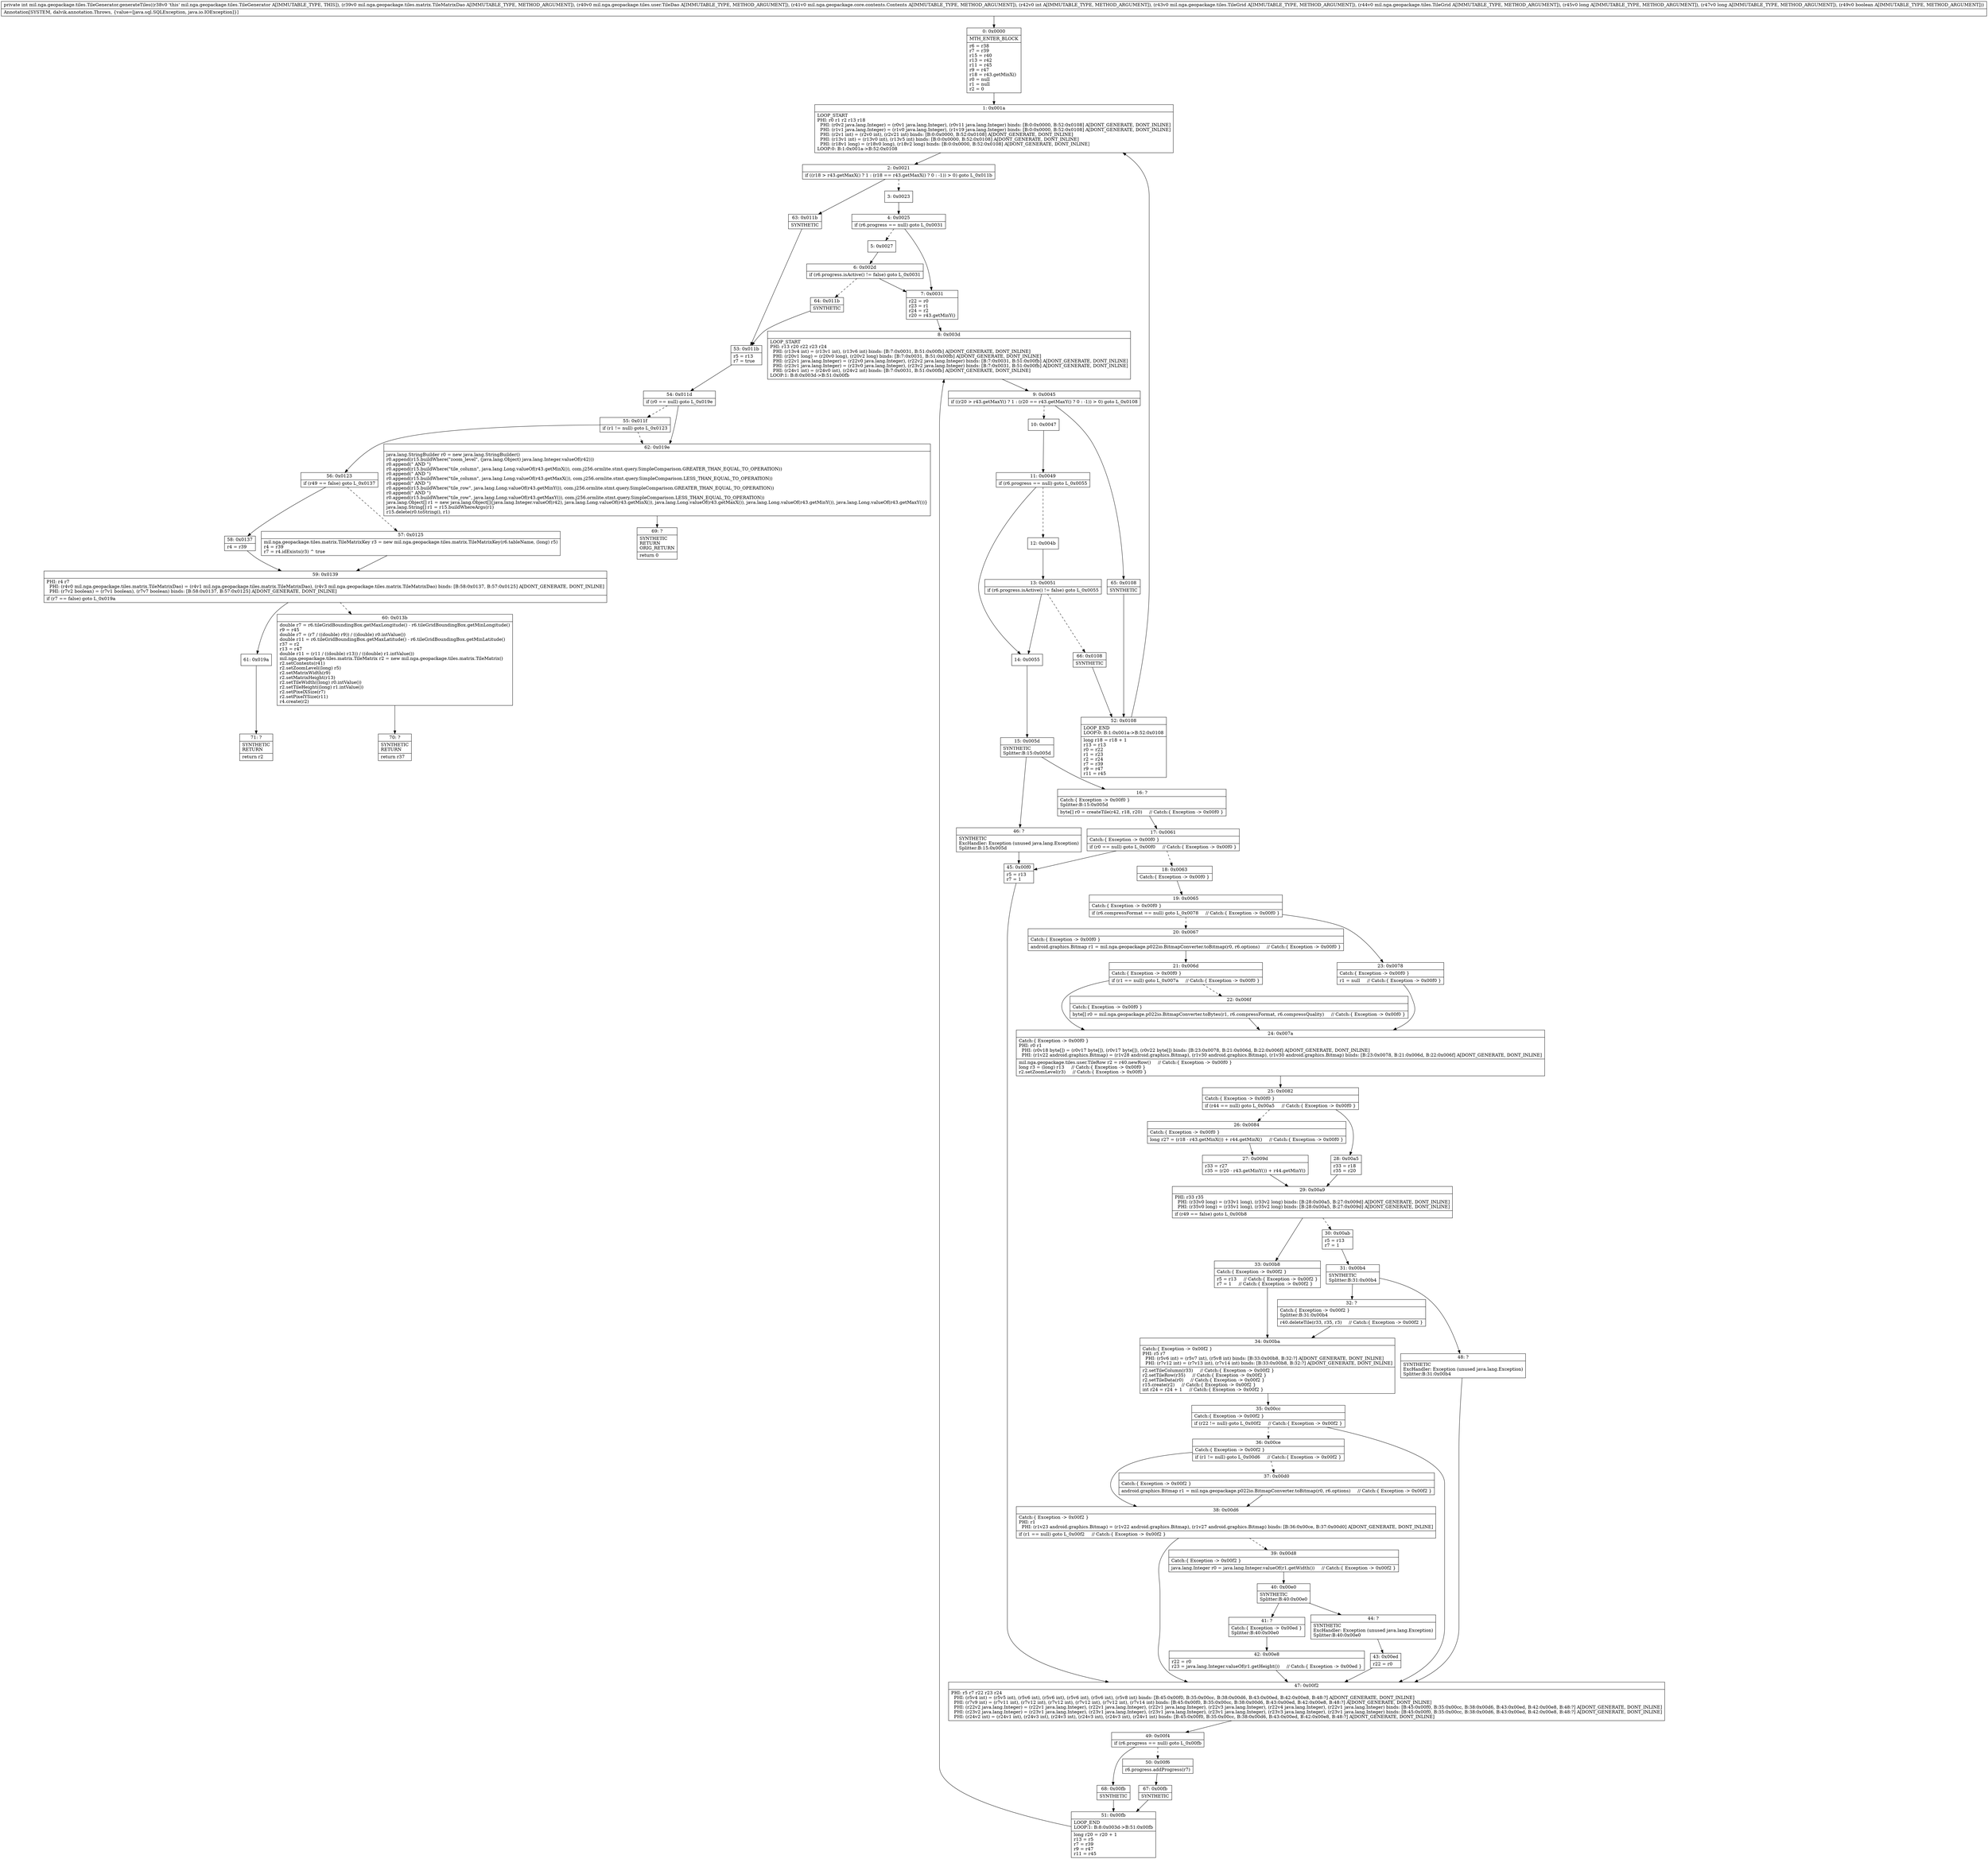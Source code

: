 digraph "CFG formil.nga.geopackage.tiles.TileGenerator.generateTiles(Lmil\/nga\/geopackage\/tiles\/matrix\/TileMatrixDao;Lmil\/nga\/geopackage\/tiles\/user\/TileDao;Lmil\/nga\/geopackage\/core\/contents\/Contents;ILmil\/nga\/geopackage\/tiles\/TileGrid;Lmil\/nga\/geopackage\/tiles\/TileGrid;JJZ)I" {
Node_0 [shape=record,label="{0\:\ 0x0000|MTH_ENTER_BLOCK\l|r6 = r38\lr7 = r39\lr15 = r40\lr13 = r42\lr11 = r45\lr9 = r47\lr18 = r43.getMinX()\lr0 = null\lr1 = null\lr2 = 0\l}"];
Node_1 [shape=record,label="{1\:\ 0x001a|LOOP_START\lPHI: r0 r1 r2 r13 r18 \l  PHI: (r0v2 java.lang.Integer) = (r0v1 java.lang.Integer), (r0v11 java.lang.Integer) binds: [B:0:0x0000, B:52:0x0108] A[DONT_GENERATE, DONT_INLINE]\l  PHI: (r1v1 java.lang.Integer) = (r1v0 java.lang.Integer), (r1v19 java.lang.Integer) binds: [B:0:0x0000, B:52:0x0108] A[DONT_GENERATE, DONT_INLINE]\l  PHI: (r2v1 int) = (r2v0 int), (r2v21 int) binds: [B:0:0x0000, B:52:0x0108] A[DONT_GENERATE, DONT_INLINE]\l  PHI: (r13v1 int) = (r13v0 int), (r13v5 int) binds: [B:0:0x0000, B:52:0x0108] A[DONT_GENERATE, DONT_INLINE]\l  PHI: (r18v1 long) = (r18v0 long), (r18v2 long) binds: [B:0:0x0000, B:52:0x0108] A[DONT_GENERATE, DONT_INLINE]\lLOOP:0: B:1:0x001a\-\>B:52:0x0108\l}"];
Node_2 [shape=record,label="{2\:\ 0x0021|if ((r18 \> r43.getMaxX() ? 1 : (r18 == r43.getMaxX() ? 0 : \-1)) \> 0) goto L_0x011b\l}"];
Node_3 [shape=record,label="{3\:\ 0x0023}"];
Node_4 [shape=record,label="{4\:\ 0x0025|if (r6.progress == null) goto L_0x0031\l}"];
Node_5 [shape=record,label="{5\:\ 0x0027}"];
Node_6 [shape=record,label="{6\:\ 0x002d|if (r6.progress.isActive() != false) goto L_0x0031\l}"];
Node_7 [shape=record,label="{7\:\ 0x0031|r22 = r0\lr23 = r1\lr24 = r2\lr20 = r43.getMinY()\l}"];
Node_8 [shape=record,label="{8\:\ 0x003d|LOOP_START\lPHI: r13 r20 r22 r23 r24 \l  PHI: (r13v4 int) = (r13v1 int), (r13v6 int) binds: [B:7:0x0031, B:51:0x00fb] A[DONT_GENERATE, DONT_INLINE]\l  PHI: (r20v1 long) = (r20v0 long), (r20v2 long) binds: [B:7:0x0031, B:51:0x00fb] A[DONT_GENERATE, DONT_INLINE]\l  PHI: (r22v1 java.lang.Integer) = (r22v0 java.lang.Integer), (r22v2 java.lang.Integer) binds: [B:7:0x0031, B:51:0x00fb] A[DONT_GENERATE, DONT_INLINE]\l  PHI: (r23v1 java.lang.Integer) = (r23v0 java.lang.Integer), (r23v2 java.lang.Integer) binds: [B:7:0x0031, B:51:0x00fb] A[DONT_GENERATE, DONT_INLINE]\l  PHI: (r24v1 int) = (r24v0 int), (r24v2 int) binds: [B:7:0x0031, B:51:0x00fb] A[DONT_GENERATE, DONT_INLINE]\lLOOP:1: B:8:0x003d\-\>B:51:0x00fb\l}"];
Node_9 [shape=record,label="{9\:\ 0x0045|if ((r20 \> r43.getMaxY() ? 1 : (r20 == r43.getMaxY() ? 0 : \-1)) \> 0) goto L_0x0108\l}"];
Node_10 [shape=record,label="{10\:\ 0x0047}"];
Node_11 [shape=record,label="{11\:\ 0x0049|if (r6.progress == null) goto L_0x0055\l}"];
Node_12 [shape=record,label="{12\:\ 0x004b}"];
Node_13 [shape=record,label="{13\:\ 0x0051|if (r6.progress.isActive() != false) goto L_0x0055\l}"];
Node_14 [shape=record,label="{14\:\ 0x0055}"];
Node_15 [shape=record,label="{15\:\ 0x005d|SYNTHETIC\lSplitter:B:15:0x005d\l}"];
Node_16 [shape=record,label="{16\:\ ?|Catch:\{ Exception \-\> 0x00f0 \}\lSplitter:B:15:0x005d\l|byte[] r0 = createTile(r42, r18, r20)     \/\/ Catch:\{ Exception \-\> 0x00f0 \}\l}"];
Node_17 [shape=record,label="{17\:\ 0x0061|Catch:\{ Exception \-\> 0x00f0 \}\l|if (r0 == null) goto L_0x00f0     \/\/ Catch:\{ Exception \-\> 0x00f0 \}\l}"];
Node_18 [shape=record,label="{18\:\ 0x0063|Catch:\{ Exception \-\> 0x00f0 \}\l}"];
Node_19 [shape=record,label="{19\:\ 0x0065|Catch:\{ Exception \-\> 0x00f0 \}\l|if (r6.compressFormat == null) goto L_0x0078     \/\/ Catch:\{ Exception \-\> 0x00f0 \}\l}"];
Node_20 [shape=record,label="{20\:\ 0x0067|Catch:\{ Exception \-\> 0x00f0 \}\l|android.graphics.Bitmap r1 = mil.nga.geopackage.p022io.BitmapConverter.toBitmap(r0, r6.options)     \/\/ Catch:\{ Exception \-\> 0x00f0 \}\l}"];
Node_21 [shape=record,label="{21\:\ 0x006d|Catch:\{ Exception \-\> 0x00f0 \}\l|if (r1 == null) goto L_0x007a     \/\/ Catch:\{ Exception \-\> 0x00f0 \}\l}"];
Node_22 [shape=record,label="{22\:\ 0x006f|Catch:\{ Exception \-\> 0x00f0 \}\l|byte[] r0 = mil.nga.geopackage.p022io.BitmapConverter.toBytes(r1, r6.compressFormat, r6.compressQuality)     \/\/ Catch:\{ Exception \-\> 0x00f0 \}\l}"];
Node_23 [shape=record,label="{23\:\ 0x0078|Catch:\{ Exception \-\> 0x00f0 \}\l|r1 = null     \/\/ Catch:\{ Exception \-\> 0x00f0 \}\l}"];
Node_24 [shape=record,label="{24\:\ 0x007a|Catch:\{ Exception \-\> 0x00f0 \}\lPHI: r0 r1 \l  PHI: (r0v18 byte[]) = (r0v17 byte[]), (r0v17 byte[]), (r0v22 byte[]) binds: [B:23:0x0078, B:21:0x006d, B:22:0x006f] A[DONT_GENERATE, DONT_INLINE]\l  PHI: (r1v22 android.graphics.Bitmap) = (r1v28 android.graphics.Bitmap), (r1v30 android.graphics.Bitmap), (r1v30 android.graphics.Bitmap) binds: [B:23:0x0078, B:21:0x006d, B:22:0x006f] A[DONT_GENERATE, DONT_INLINE]\l|mil.nga.geopackage.tiles.user.TileRow r2 = r40.newRow()     \/\/ Catch:\{ Exception \-\> 0x00f0 \}\llong r3 = (long) r13     \/\/ Catch:\{ Exception \-\> 0x00f0 \}\lr2.setZoomLevel(r3)     \/\/ Catch:\{ Exception \-\> 0x00f0 \}\l}"];
Node_25 [shape=record,label="{25\:\ 0x0082|Catch:\{ Exception \-\> 0x00f0 \}\l|if (r44 == null) goto L_0x00a5     \/\/ Catch:\{ Exception \-\> 0x00f0 \}\l}"];
Node_26 [shape=record,label="{26\:\ 0x0084|Catch:\{ Exception \-\> 0x00f0 \}\l|long r27 = (r18 \- r43.getMinX()) + r44.getMinX()     \/\/ Catch:\{ Exception \-\> 0x00f0 \}\l}"];
Node_27 [shape=record,label="{27\:\ 0x009d|r33 = r27\lr35 = (r20 \- r43.getMinY()) + r44.getMinY()\l}"];
Node_28 [shape=record,label="{28\:\ 0x00a5|r33 = r18\lr35 = r20\l}"];
Node_29 [shape=record,label="{29\:\ 0x00a9|PHI: r33 r35 \l  PHI: (r33v0 long) = (r33v1 long), (r33v2 long) binds: [B:28:0x00a5, B:27:0x009d] A[DONT_GENERATE, DONT_INLINE]\l  PHI: (r35v0 long) = (r35v1 long), (r35v2 long) binds: [B:28:0x00a5, B:27:0x009d] A[DONT_GENERATE, DONT_INLINE]\l|if (r49 == false) goto L_0x00b8\l}"];
Node_30 [shape=record,label="{30\:\ 0x00ab|r5 = r13\lr7 = 1\l}"];
Node_31 [shape=record,label="{31\:\ 0x00b4|SYNTHETIC\lSplitter:B:31:0x00b4\l}"];
Node_32 [shape=record,label="{32\:\ ?|Catch:\{ Exception \-\> 0x00f2 \}\lSplitter:B:31:0x00b4\l|r40.deleteTile(r33, r35, r3)     \/\/ Catch:\{ Exception \-\> 0x00f2 \}\l}"];
Node_33 [shape=record,label="{33\:\ 0x00b8|Catch:\{ Exception \-\> 0x00f2 \}\l|r5 = r13     \/\/ Catch:\{ Exception \-\> 0x00f2 \}\lr7 = 1     \/\/ Catch:\{ Exception \-\> 0x00f2 \}\l}"];
Node_34 [shape=record,label="{34\:\ 0x00ba|Catch:\{ Exception \-\> 0x00f2 \}\lPHI: r5 r7 \l  PHI: (r5v6 int) = (r5v7 int), (r5v8 int) binds: [B:33:0x00b8, B:32:?] A[DONT_GENERATE, DONT_INLINE]\l  PHI: (r7v12 int) = (r7v13 int), (r7v14 int) binds: [B:33:0x00b8, B:32:?] A[DONT_GENERATE, DONT_INLINE]\l|r2.setTileColumn(r33)     \/\/ Catch:\{ Exception \-\> 0x00f2 \}\lr2.setTileRow(r35)     \/\/ Catch:\{ Exception \-\> 0x00f2 \}\lr2.setTileData(r0)     \/\/ Catch:\{ Exception \-\> 0x00f2 \}\lr15.create(r2)     \/\/ Catch:\{ Exception \-\> 0x00f2 \}\lint r24 = r24 + 1     \/\/ Catch:\{ Exception \-\> 0x00f2 \}\l}"];
Node_35 [shape=record,label="{35\:\ 0x00cc|Catch:\{ Exception \-\> 0x00f2 \}\l|if (r22 != null) goto L_0x00f2     \/\/ Catch:\{ Exception \-\> 0x00f2 \}\l}"];
Node_36 [shape=record,label="{36\:\ 0x00ce|Catch:\{ Exception \-\> 0x00f2 \}\l|if (r1 != null) goto L_0x00d6     \/\/ Catch:\{ Exception \-\> 0x00f2 \}\l}"];
Node_37 [shape=record,label="{37\:\ 0x00d0|Catch:\{ Exception \-\> 0x00f2 \}\l|android.graphics.Bitmap r1 = mil.nga.geopackage.p022io.BitmapConverter.toBitmap(r0, r6.options)     \/\/ Catch:\{ Exception \-\> 0x00f2 \}\l}"];
Node_38 [shape=record,label="{38\:\ 0x00d6|Catch:\{ Exception \-\> 0x00f2 \}\lPHI: r1 \l  PHI: (r1v23 android.graphics.Bitmap) = (r1v22 android.graphics.Bitmap), (r1v27 android.graphics.Bitmap) binds: [B:36:0x00ce, B:37:0x00d0] A[DONT_GENERATE, DONT_INLINE]\l|if (r1 == null) goto L_0x00f2     \/\/ Catch:\{ Exception \-\> 0x00f2 \}\l}"];
Node_39 [shape=record,label="{39\:\ 0x00d8|Catch:\{ Exception \-\> 0x00f2 \}\l|java.lang.Integer r0 = java.lang.Integer.valueOf(r1.getWidth())     \/\/ Catch:\{ Exception \-\> 0x00f2 \}\l}"];
Node_40 [shape=record,label="{40\:\ 0x00e0|SYNTHETIC\lSplitter:B:40:0x00e0\l}"];
Node_41 [shape=record,label="{41\:\ ?|Catch:\{ Exception \-\> 0x00ed \}\lSplitter:B:40:0x00e0\l}"];
Node_42 [shape=record,label="{42\:\ 0x00e8|r22 = r0\lr23 = java.lang.Integer.valueOf(r1.getHeight())     \/\/ Catch:\{ Exception \-\> 0x00ed \}\l}"];
Node_43 [shape=record,label="{43\:\ 0x00ed|r22 = r0\l}"];
Node_44 [shape=record,label="{44\:\ ?|SYNTHETIC\lExcHandler: Exception (unused java.lang.Exception)\lSplitter:B:40:0x00e0\l}"];
Node_45 [shape=record,label="{45\:\ 0x00f0|r5 = r13\lr7 = 1\l}"];
Node_46 [shape=record,label="{46\:\ ?|SYNTHETIC\lExcHandler: Exception (unused java.lang.Exception)\lSplitter:B:15:0x005d\l}"];
Node_47 [shape=record,label="{47\:\ 0x00f2|PHI: r5 r7 r22 r23 r24 \l  PHI: (r5v4 int) = (r5v5 int), (r5v6 int), (r5v6 int), (r5v6 int), (r5v6 int), (r5v8 int) binds: [B:45:0x00f0, B:35:0x00cc, B:38:0x00d6, B:43:0x00ed, B:42:0x00e8, B:48:?] A[DONT_GENERATE, DONT_INLINE]\l  PHI: (r7v9 int) = (r7v11 int), (r7v12 int), (r7v12 int), (r7v12 int), (r7v12 int), (r7v14 int) binds: [B:45:0x00f0, B:35:0x00cc, B:38:0x00d6, B:43:0x00ed, B:42:0x00e8, B:48:?] A[DONT_GENERATE, DONT_INLINE]\l  PHI: (r22v2 java.lang.Integer) = (r22v1 java.lang.Integer), (r22v1 java.lang.Integer), (r22v1 java.lang.Integer), (r22v3 java.lang.Integer), (r22v4 java.lang.Integer), (r22v1 java.lang.Integer) binds: [B:45:0x00f0, B:35:0x00cc, B:38:0x00d6, B:43:0x00ed, B:42:0x00e8, B:48:?] A[DONT_GENERATE, DONT_INLINE]\l  PHI: (r23v2 java.lang.Integer) = (r23v1 java.lang.Integer), (r23v1 java.lang.Integer), (r23v1 java.lang.Integer), (r23v1 java.lang.Integer), (r23v3 java.lang.Integer), (r23v1 java.lang.Integer) binds: [B:45:0x00f0, B:35:0x00cc, B:38:0x00d6, B:43:0x00ed, B:42:0x00e8, B:48:?] A[DONT_GENERATE, DONT_INLINE]\l  PHI: (r24v2 int) = (r24v1 int), (r24v3 int), (r24v3 int), (r24v3 int), (r24v3 int), (r24v1 int) binds: [B:45:0x00f0, B:35:0x00cc, B:38:0x00d6, B:43:0x00ed, B:42:0x00e8, B:48:?] A[DONT_GENERATE, DONT_INLINE]\l}"];
Node_48 [shape=record,label="{48\:\ ?|SYNTHETIC\lExcHandler: Exception (unused java.lang.Exception)\lSplitter:B:31:0x00b4\l}"];
Node_49 [shape=record,label="{49\:\ 0x00f4|if (r6.progress == null) goto L_0x00fb\l}"];
Node_50 [shape=record,label="{50\:\ 0x00f6|r6.progress.addProgress(r7)\l}"];
Node_51 [shape=record,label="{51\:\ 0x00fb|LOOP_END\lLOOP:1: B:8:0x003d\-\>B:51:0x00fb\l|long r20 = r20 + 1\lr13 = r5\lr7 = r39\lr9 = r47\lr11 = r45\l}"];
Node_52 [shape=record,label="{52\:\ 0x0108|LOOP_END\lLOOP:0: B:1:0x001a\-\>B:52:0x0108\l|long r18 = r18 + 1\lr13 = r13\lr0 = r22\lr1 = r23\lr2 = r24\lr7 = r39\lr9 = r47\lr11 = r45\l}"];
Node_53 [shape=record,label="{53\:\ 0x011b|r5 = r13\lr7 = true\l}"];
Node_54 [shape=record,label="{54\:\ 0x011d|if (r0 == null) goto L_0x019e\l}"];
Node_55 [shape=record,label="{55\:\ 0x011f|if (r1 != null) goto L_0x0123\l}"];
Node_56 [shape=record,label="{56\:\ 0x0123|if (r49 == false) goto L_0x0137\l}"];
Node_57 [shape=record,label="{57\:\ 0x0125|mil.nga.geopackage.tiles.matrix.TileMatrixKey r3 = new mil.nga.geopackage.tiles.matrix.TileMatrixKey(r6.tableName, (long) r5)\lr4 = r39\lr7 = r4.idExists(r3) ^ true\l}"];
Node_58 [shape=record,label="{58\:\ 0x0137|r4 = r39\l}"];
Node_59 [shape=record,label="{59\:\ 0x0139|PHI: r4 r7 \l  PHI: (r4v0 mil.nga.geopackage.tiles.matrix.TileMatrixDao) = (r4v1 mil.nga.geopackage.tiles.matrix.TileMatrixDao), (r4v3 mil.nga.geopackage.tiles.matrix.TileMatrixDao) binds: [B:58:0x0137, B:57:0x0125] A[DONT_GENERATE, DONT_INLINE]\l  PHI: (r7v2 boolean) = (r7v1 boolean), (r7v7 boolean) binds: [B:58:0x0137, B:57:0x0125] A[DONT_GENERATE, DONT_INLINE]\l|if (r7 == false) goto L_0x019a\l}"];
Node_60 [shape=record,label="{60\:\ 0x013b|double r7 = r6.tileGridBoundingBox.getMaxLongitude() \- r6.tileGridBoundingBox.getMinLongitude()\lr9 = r45\ldouble r7 = (r7 \/ ((double) r9)) \/ ((double) r0.intValue())\ldouble r11 = r6.tileGridBoundingBox.getMaxLatitude() \- r6.tileGridBoundingBox.getMinLatitude()\lr37 = r2\lr13 = r47\ldouble r11 = (r11 \/ ((double) r13)) \/ ((double) r1.intValue())\lmil.nga.geopackage.tiles.matrix.TileMatrix r2 = new mil.nga.geopackage.tiles.matrix.TileMatrix()\lr2.setContents(r41)\lr2.setZoomLevel((long) r5)\lr2.setMatrixWidth(r9)\lr2.setMatrixHeight(r13)\lr2.setTileWidth((long) r0.intValue())\lr2.setTileHeight((long) r1.intValue())\lr2.setPixelXSize(r7)\lr2.setPixelYSize(r11)\lr4.create(r2)\l}"];
Node_61 [shape=record,label="{61\:\ 0x019a}"];
Node_62 [shape=record,label="{62\:\ 0x019e|java.lang.StringBuilder r0 = new java.lang.StringBuilder()\lr0.append(r15.buildWhere(\"zoom_level\", (java.lang.Object) java.lang.Integer.valueOf(r42)))\lr0.append(\" AND \")\lr0.append(r15.buildWhere(\"tile_column\", java.lang.Long.valueOf(r43.getMinX()), com.j256.ormlite.stmt.query.SimpleComparison.GREATER_THAN_EQUAL_TO_OPERATION))\lr0.append(\" AND \")\lr0.append(r15.buildWhere(\"tile_column\", java.lang.Long.valueOf(r43.getMaxX()), com.j256.ormlite.stmt.query.SimpleComparison.LESS_THAN_EQUAL_TO_OPERATION))\lr0.append(\" AND \")\lr0.append(r15.buildWhere(\"tile_row\", java.lang.Long.valueOf(r43.getMinY()), com.j256.ormlite.stmt.query.SimpleComparison.GREATER_THAN_EQUAL_TO_OPERATION))\lr0.append(\" AND \")\lr0.append(r15.buildWhere(\"tile_row\", java.lang.Long.valueOf(r43.getMaxY()), com.j256.ormlite.stmt.query.SimpleComparison.LESS_THAN_EQUAL_TO_OPERATION))\ljava.lang.Object[] r1 = new java.lang.Object[]\{java.lang.Integer.valueOf(r42), java.lang.Long.valueOf(r43.getMinX()), java.lang.Long.valueOf(r43.getMaxX()), java.lang.Long.valueOf(r43.getMinY()), java.lang.Long.valueOf(r43.getMaxY())\}\ljava.lang.String[] r1 = r15.buildWhereArgs(r1)\lr15.delete(r0.toString(), r1)\l}"];
Node_63 [shape=record,label="{63\:\ 0x011b|SYNTHETIC\l}"];
Node_64 [shape=record,label="{64\:\ 0x011b|SYNTHETIC\l}"];
Node_65 [shape=record,label="{65\:\ 0x0108|SYNTHETIC\l}"];
Node_66 [shape=record,label="{66\:\ 0x0108|SYNTHETIC\l}"];
Node_67 [shape=record,label="{67\:\ 0x00fb|SYNTHETIC\l}"];
Node_68 [shape=record,label="{68\:\ 0x00fb|SYNTHETIC\l}"];
Node_69 [shape=record,label="{69\:\ ?|SYNTHETIC\lRETURN\lORIG_RETURN\l|return 0\l}"];
Node_70 [shape=record,label="{70\:\ ?|SYNTHETIC\lRETURN\l|return r37\l}"];
Node_71 [shape=record,label="{71\:\ ?|SYNTHETIC\lRETURN\l|return r2\l}"];
MethodNode[shape=record,label="{private int mil.nga.geopackage.tiles.TileGenerator.generateTiles((r38v0 'this' mil.nga.geopackage.tiles.TileGenerator A[IMMUTABLE_TYPE, THIS]), (r39v0 mil.nga.geopackage.tiles.matrix.TileMatrixDao A[IMMUTABLE_TYPE, METHOD_ARGUMENT]), (r40v0 mil.nga.geopackage.tiles.user.TileDao A[IMMUTABLE_TYPE, METHOD_ARGUMENT]), (r41v0 mil.nga.geopackage.core.contents.Contents A[IMMUTABLE_TYPE, METHOD_ARGUMENT]), (r42v0 int A[IMMUTABLE_TYPE, METHOD_ARGUMENT]), (r43v0 mil.nga.geopackage.tiles.TileGrid A[IMMUTABLE_TYPE, METHOD_ARGUMENT]), (r44v0 mil.nga.geopackage.tiles.TileGrid A[IMMUTABLE_TYPE, METHOD_ARGUMENT]), (r45v0 long A[IMMUTABLE_TYPE, METHOD_ARGUMENT]), (r47v0 long A[IMMUTABLE_TYPE, METHOD_ARGUMENT]), (r49v0 boolean A[IMMUTABLE_TYPE, METHOD_ARGUMENT]))  | Annotation[SYSTEM, dalvik.annotation.Throws, \{value=[java.sql.SQLException, java.io.IOException]\}]\l}"];
MethodNode -> Node_0;
Node_0 -> Node_1;
Node_1 -> Node_2;
Node_2 -> Node_3[style=dashed];
Node_2 -> Node_63;
Node_3 -> Node_4;
Node_4 -> Node_5[style=dashed];
Node_4 -> Node_7;
Node_5 -> Node_6;
Node_6 -> Node_7;
Node_6 -> Node_64[style=dashed];
Node_7 -> Node_8;
Node_8 -> Node_9;
Node_9 -> Node_10[style=dashed];
Node_9 -> Node_65;
Node_10 -> Node_11;
Node_11 -> Node_12[style=dashed];
Node_11 -> Node_14;
Node_12 -> Node_13;
Node_13 -> Node_14;
Node_13 -> Node_66[style=dashed];
Node_14 -> Node_15;
Node_15 -> Node_16;
Node_15 -> Node_46;
Node_16 -> Node_17;
Node_17 -> Node_18[style=dashed];
Node_17 -> Node_45;
Node_18 -> Node_19;
Node_19 -> Node_20[style=dashed];
Node_19 -> Node_23;
Node_20 -> Node_21;
Node_21 -> Node_22[style=dashed];
Node_21 -> Node_24;
Node_22 -> Node_24;
Node_23 -> Node_24;
Node_24 -> Node_25;
Node_25 -> Node_26[style=dashed];
Node_25 -> Node_28;
Node_26 -> Node_27;
Node_27 -> Node_29;
Node_28 -> Node_29;
Node_29 -> Node_30[style=dashed];
Node_29 -> Node_33;
Node_30 -> Node_31;
Node_31 -> Node_32;
Node_31 -> Node_48;
Node_32 -> Node_34;
Node_33 -> Node_34;
Node_34 -> Node_35;
Node_35 -> Node_36[style=dashed];
Node_35 -> Node_47;
Node_36 -> Node_37[style=dashed];
Node_36 -> Node_38;
Node_37 -> Node_38;
Node_38 -> Node_39[style=dashed];
Node_38 -> Node_47;
Node_39 -> Node_40;
Node_40 -> Node_41;
Node_40 -> Node_44;
Node_41 -> Node_42;
Node_42 -> Node_47;
Node_43 -> Node_47;
Node_44 -> Node_43;
Node_45 -> Node_47;
Node_46 -> Node_45;
Node_47 -> Node_49;
Node_48 -> Node_47;
Node_49 -> Node_50[style=dashed];
Node_49 -> Node_68;
Node_50 -> Node_67;
Node_51 -> Node_8;
Node_52 -> Node_1;
Node_53 -> Node_54;
Node_54 -> Node_55[style=dashed];
Node_54 -> Node_62;
Node_55 -> Node_56;
Node_55 -> Node_62[style=dashed];
Node_56 -> Node_57[style=dashed];
Node_56 -> Node_58;
Node_57 -> Node_59;
Node_58 -> Node_59;
Node_59 -> Node_60[style=dashed];
Node_59 -> Node_61;
Node_60 -> Node_70;
Node_61 -> Node_71;
Node_62 -> Node_69;
Node_63 -> Node_53;
Node_64 -> Node_53;
Node_65 -> Node_52;
Node_66 -> Node_52;
Node_67 -> Node_51;
Node_68 -> Node_51;
}

